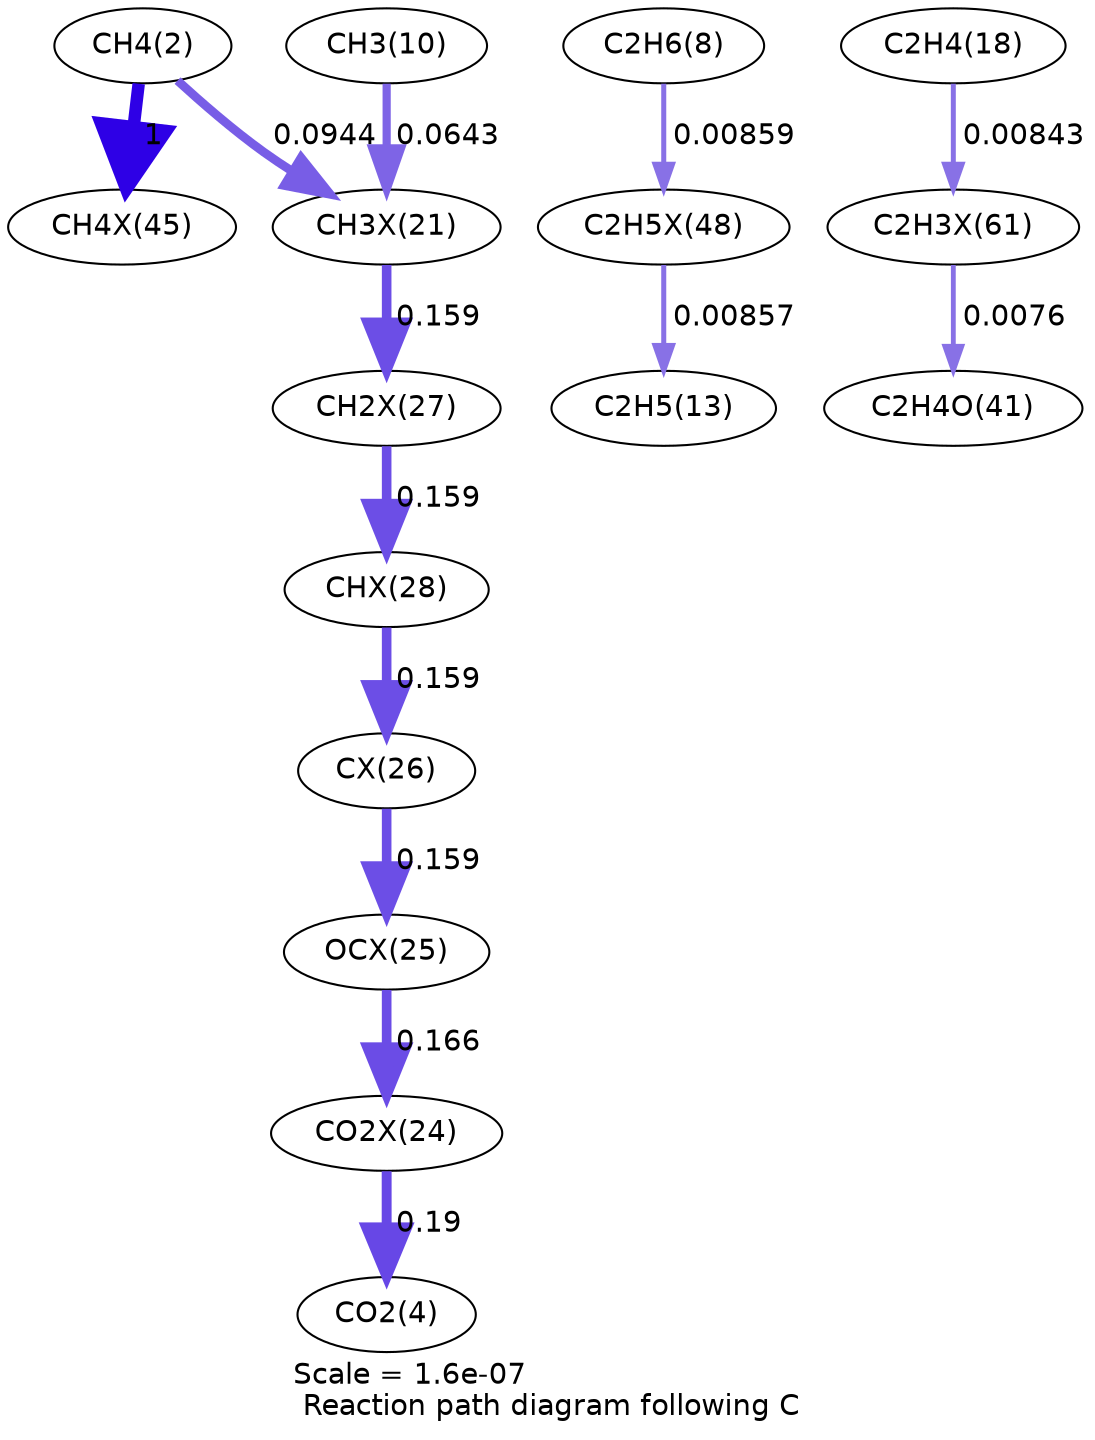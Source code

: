digraph reaction_paths {
center=1;
s4 -> s70[fontname="Helvetica", penwidth=6, arrowsize=3, color="0.7, 1.5, 0.9"
, label=" 1"];
s4 -> s62[fontname="Helvetica", penwidth=4.22, arrowsize=2.11, color="0.7, 0.594, 0.9"
, label=" 0.0944"];
s10 -> s73[fontname="Helvetica", penwidth=2.41, arrowsize=1.2, color="0.7, 0.509, 0.9"
, label=" 0.00859"];
s12 -> s62[fontname="Helvetica", penwidth=3.93, arrowsize=1.96, color="0.7, 0.564, 0.9"
, label=" 0.0643"];
s62 -> s68[fontname="Helvetica", penwidth=4.61, arrowsize=2.31, color="0.7, 0.659, 0.9"
, label=" 0.159"];
s68 -> s69[fontname="Helvetica", penwidth=4.61, arrowsize=2.31, color="0.7, 0.659, 0.9"
, label=" 0.159"];
s69 -> s67[fontname="Helvetica", penwidth=4.61, arrowsize=2.31, color="0.7, 0.659, 0.9"
, label=" 0.159"];
s67 -> s66[fontname="Helvetica", penwidth=4.61, arrowsize=2.31, color="0.7, 0.659, 0.9"
, label=" 0.159"];
s66 -> s65[fontname="Helvetica", penwidth=4.64, arrowsize=2.32, color="0.7, 0.666, 0.9"
, label=" 0.166"];
s65 -> s6[fontname="Helvetica", penwidth=4.75, arrowsize=2.37, color="0.7, 0.69, 0.9"
, label=" 0.19"];
s73 -> s15[fontname="Helvetica", penwidth=2.41, arrowsize=1.2, color="0.7, 0.509, 0.9"
, label=" 0.00857"];
s20 -> s85[fontname="Helvetica", penwidth=2.39, arrowsize=1.2, color="0.7, 0.508, 0.9"
, label=" 0.00843"];
s85 -> s26[fontname="Helvetica", penwidth=2.32, arrowsize=1.16, color="0.7, 0.508, 0.9"
, label=" 0.0076"];
s4 [ fontname="Helvetica", label="CH4(2)"];
s6 [ fontname="Helvetica", label="CO2(4)"];
s10 [ fontname="Helvetica", label="C2H6(8)"];
s12 [ fontname="Helvetica", label="CH3(10)"];
s15 [ fontname="Helvetica", label="C2H5(13)"];
s20 [ fontname="Helvetica", label="C2H4(18)"];
s26 [ fontname="Helvetica", label="C2H4O(41)"];
s62 [ fontname="Helvetica", label="CH3X(21)"];
s65 [ fontname="Helvetica", label="CO2X(24)"];
s66 [ fontname="Helvetica", label="OCX(25)"];
s67 [ fontname="Helvetica", label="CX(26)"];
s68 [ fontname="Helvetica", label="CH2X(27)"];
s69 [ fontname="Helvetica", label="CHX(28)"];
s70 [ fontname="Helvetica", label="CH4X(45)"];
s73 [ fontname="Helvetica", label="C2H5X(48)"];
s85 [ fontname="Helvetica", label="C2H3X(61)"];
 label = "Scale = 1.6e-07\l Reaction path diagram following C";
 fontname = "Helvetica";
}
